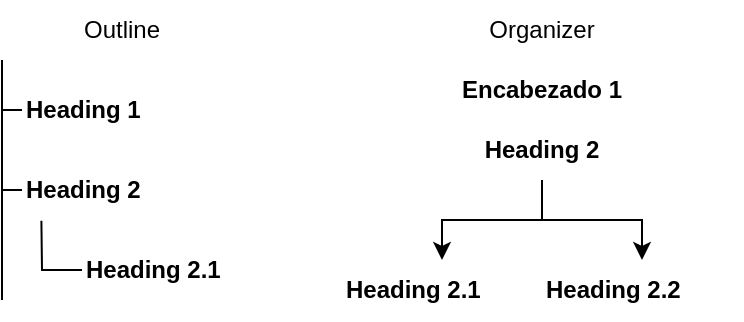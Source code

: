 <mxfile version="22.0.0" type="device">
  <diagram id="TCZDzO8ZkqDkZD3wUK5l" name="Page-1">
    <mxGraphModel dx="880" dy="551" grid="1" gridSize="10" guides="1" tooltips="1" connect="1" arrows="1" fold="1" page="1" pageScale="1" pageWidth="850" pageHeight="1100" math="0" shadow="0">
      <root>
        <mxCell id="0" />
        <mxCell id="1" parent="0" />
        <mxCell id="JTm_j5xNWjGFwl4NFfCx-1" value="&lt;b&gt;Heading 1&lt;/b&gt;" style="text;html=1;strokeColor=none;fillColor=none;align=left;verticalAlign=middle;whiteSpace=wrap;rounded=0;" parent="1" vertex="1">
          <mxGeometry x="130" y="130" width="100" height="30" as="geometry" />
        </mxCell>
        <mxCell id="JTm_j5xNWjGFwl4NFfCx-2" value="&lt;b&gt;Heading 2&lt;/b&gt;" style="text;html=1;strokeColor=none;fillColor=none;align=left;verticalAlign=middle;whiteSpace=wrap;rounded=0;" parent="1" vertex="1">
          <mxGeometry x="130" y="170" width="100" height="30" as="geometry" />
        </mxCell>
        <mxCell id="JTm_j5xNWjGFwl4NFfCx-3" value="&lt;b&gt;Heading 2.1&lt;/b&gt;" style="text;html=1;strokeColor=none;fillColor=none;align=left;verticalAlign=middle;whiteSpace=wrap;rounded=0;" parent="1" vertex="1">
          <mxGeometry x="160" y="210" width="100" height="30" as="geometry" />
        </mxCell>
        <mxCell id="JTm_j5xNWjGFwl4NFfCx-6" value="" style="endArrow=none;html=1;rounded=0;" parent="1" edge="1">
          <mxGeometry width="50" height="50" relative="1" as="geometry">
            <mxPoint x="120" y="190" as="sourcePoint" />
            <mxPoint x="120" y="120" as="targetPoint" />
          </mxGeometry>
        </mxCell>
        <mxCell id="JTm_j5xNWjGFwl4NFfCx-7" value="" style="endArrow=none;html=1;rounded=0;entryX=0;entryY=0.5;entryDx=0;entryDy=0;" parent="1" target="JTm_j5xNWjGFwl4NFfCx-1" edge="1">
          <mxGeometry width="50" height="50" relative="1" as="geometry">
            <mxPoint x="120" y="145" as="sourcePoint" />
            <mxPoint x="200" y="170" as="targetPoint" />
          </mxGeometry>
        </mxCell>
        <mxCell id="JTm_j5xNWjGFwl4NFfCx-8" value="" style="endArrow=none;html=1;rounded=0;entryX=0;entryY=0.5;entryDx=0;entryDy=0;" parent="1" target="JTm_j5xNWjGFwl4NFfCx-2" edge="1">
          <mxGeometry width="50" height="50" relative="1" as="geometry">
            <mxPoint x="120" y="240" as="sourcePoint" />
            <mxPoint x="180" y="180" as="targetPoint" />
            <Array as="points">
              <mxPoint x="120" y="225" />
              <mxPoint x="120" y="210" />
              <mxPoint x="120" y="185" />
            </Array>
          </mxGeometry>
        </mxCell>
        <mxCell id="JTm_j5xNWjGFwl4NFfCx-9" value="" style="endArrow=none;html=1;rounded=0;entryX=0.097;entryY=1.011;entryDx=0;entryDy=0;exitX=0;exitY=0.5;exitDx=0;exitDy=0;entryPerimeter=0;" parent="1" source="JTm_j5xNWjGFwl4NFfCx-3" target="JTm_j5xNWjGFwl4NFfCx-2" edge="1">
          <mxGeometry width="50" height="50" relative="1" as="geometry">
            <mxPoint x="140" y="230" as="sourcePoint" />
            <mxPoint x="110" y="200" as="targetPoint" />
            <Array as="points">
              <mxPoint x="140" y="225" />
            </Array>
          </mxGeometry>
        </mxCell>
        <mxCell id="JTm_j5xNWjGFwl4NFfCx-11" value="&lt;b&gt;Encabezado 1&lt;/b&gt;" style="text;html=1;strokeColor=none;fillColor=none;align=center;verticalAlign=middle;whiteSpace=wrap;rounded=0;" parent="1" vertex="1">
          <mxGeometry x="340" y="120" width="100" height="30" as="geometry" />
        </mxCell>
        <mxCell id="JTm_j5xNWjGFwl4NFfCx-14" style="edgeStyle=orthogonalEdgeStyle;rounded=0;orthogonalLoop=1;jettySize=auto;html=1;exitX=0.5;exitY=1;exitDx=0;exitDy=0;" parent="1" source="JTm_j5xNWjGFwl4NFfCx-12" target="JTm_j5xNWjGFwl4NFfCx-13" edge="1">
          <mxGeometry relative="1" as="geometry" />
        </mxCell>
        <mxCell id="JTm_j5xNWjGFwl4NFfCx-16" style="edgeStyle=orthogonalEdgeStyle;rounded=0;orthogonalLoop=1;jettySize=auto;html=1;exitX=0.5;exitY=1;exitDx=0;exitDy=0;entryX=0.5;entryY=0;entryDx=0;entryDy=0;" parent="1" source="JTm_j5xNWjGFwl4NFfCx-12" target="JTm_j5xNWjGFwl4NFfCx-15" edge="1">
          <mxGeometry relative="1" as="geometry" />
        </mxCell>
        <mxCell id="JTm_j5xNWjGFwl4NFfCx-12" value="&lt;b&gt;Heading 2&lt;/b&gt;" style="text;html=1;strokeColor=none;fillColor=none;align=center;verticalAlign=middle;whiteSpace=wrap;rounded=0;" parent="1" vertex="1">
          <mxGeometry x="340" y="150" width="100" height="30" as="geometry" />
        </mxCell>
        <mxCell id="JTm_j5xNWjGFwl4NFfCx-13" value="&lt;b&gt;Heading 2.1&lt;/b&gt;" style="text;html=1;strokeColor=none;fillColor=none;align=left;verticalAlign=middle;whiteSpace=wrap;rounded=0;" parent="1" vertex="1">
          <mxGeometry x="290" y="220" width="100" height="30" as="geometry" />
        </mxCell>
        <mxCell id="JTm_j5xNWjGFwl4NFfCx-15" value="&lt;b&gt;Heading 2.2&lt;/b&gt;" style="text;html=1;strokeColor=none;fillColor=none;align=left;verticalAlign=middle;whiteSpace=wrap;rounded=0;" parent="1" vertex="1">
          <mxGeometry x="390" y="220" width="100" height="30" as="geometry" />
        </mxCell>
        <mxCell id="JTm_j5xNWjGFwl4NFfCx-17" value="Outline" style="text;html=1;strokeColor=none;fillColor=none;align=center;verticalAlign=middle;whiteSpace=wrap;rounded=0;" parent="1" vertex="1">
          <mxGeometry x="125" y="90" width="110" height="30" as="geometry" />
        </mxCell>
        <mxCell id="JTm_j5xNWjGFwl4NFfCx-18" value="Organizer" style="text;html=1;strokeColor=none;fillColor=none;align=center;verticalAlign=middle;whiteSpace=wrap;rounded=0;" parent="1" vertex="1">
          <mxGeometry x="335" y="90" width="110" height="30" as="geometry" />
        </mxCell>
      </root>
    </mxGraphModel>
  </diagram>
</mxfile>
